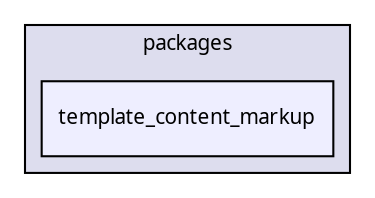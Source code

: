 digraph "packages/page/packages/template_content/packages/template_content_markup/" {
  compound=true
  node [ fontsize="10", fontname="FreeSans.ttf"];
  edge [ labelfontsize="10", labelfontname="FreeSans.ttf"];
  subgraph clusterdir_8206eb036fc30b979c49b8185156d353 {
    graph [ bgcolor="#ddddee", pencolor="black", label="packages" fontname="FreeSans.ttf", fontsize="10", URL="dir_8206eb036fc30b979c49b8185156d353.html"]
  dir_a198dac729d02a3eb6a6ef44d0e29622 [shape=box, label="template_content_markup", style="filled", fillcolor="#eeeeff", pencolor="black", URL="dir_a198dac729d02a3eb6a6ef44d0e29622.html"];
  }
}
